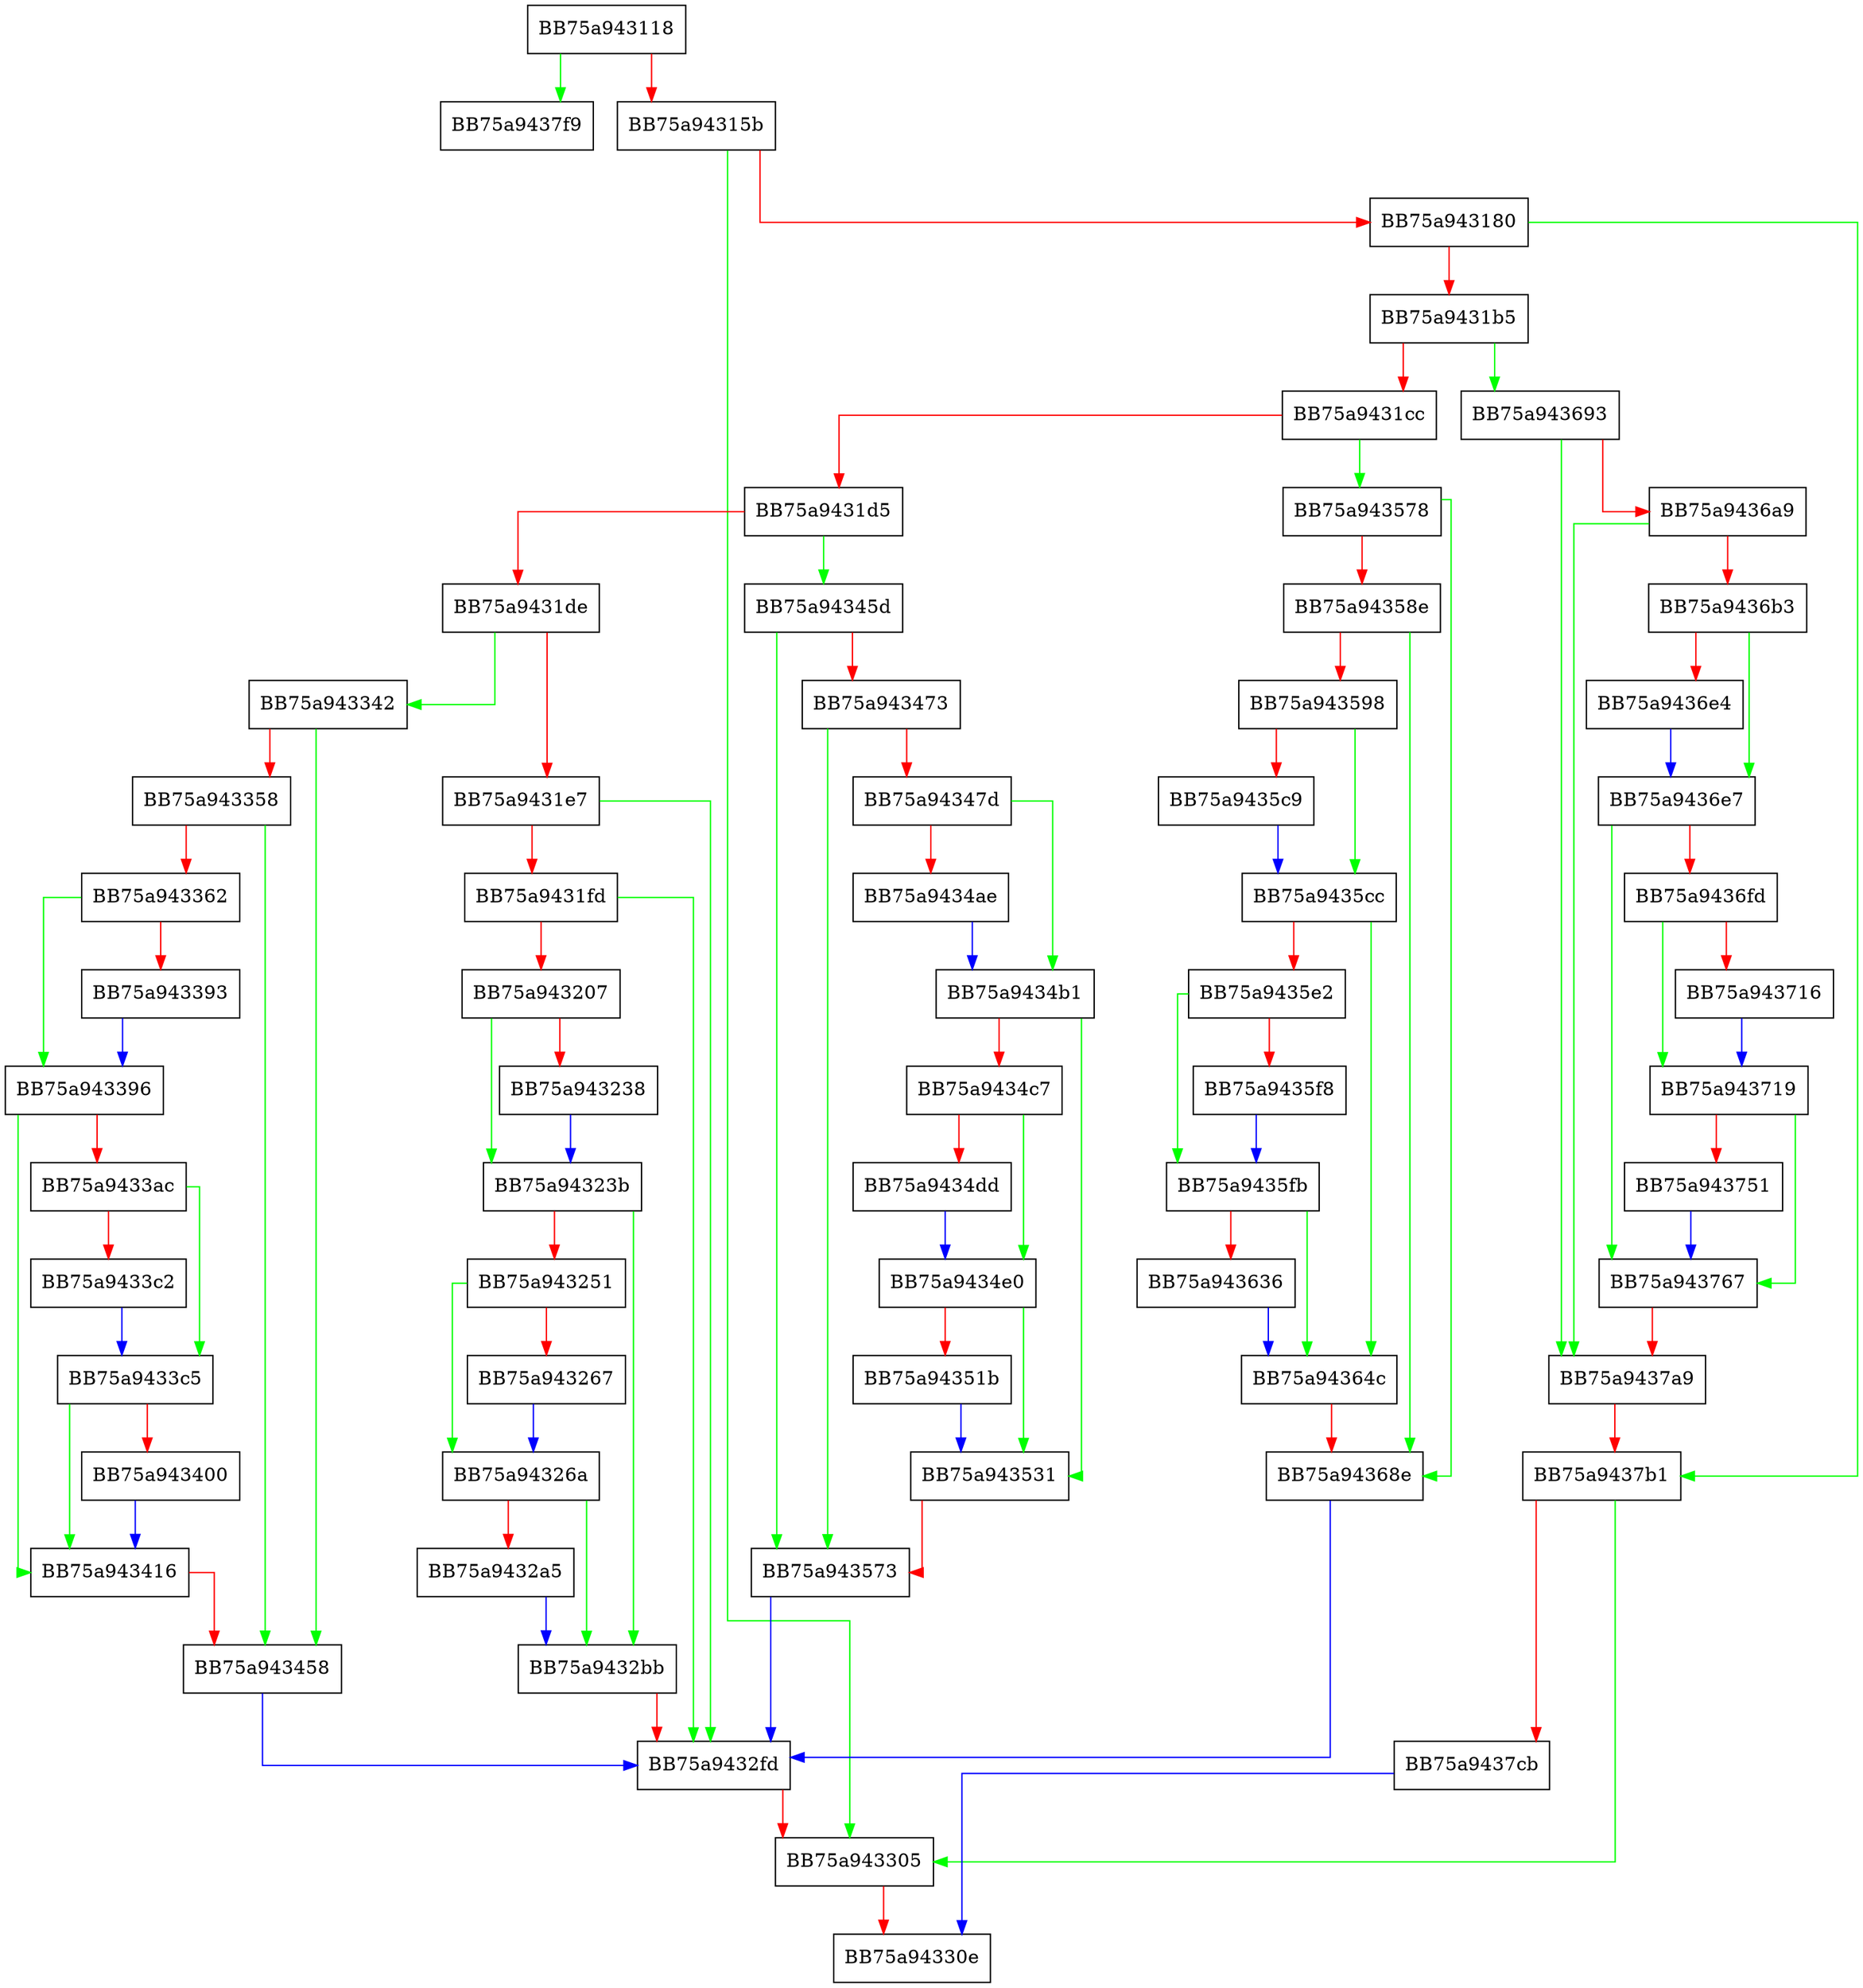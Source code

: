 digraph parse {
  node [shape="box"];
  graph [splines=ortho];
  BB75a943118 -> BB75a9437f9 [color="green"];
  BB75a943118 -> BB75a94315b [color="red"];
  BB75a94315b -> BB75a943305 [color="green"];
  BB75a94315b -> BB75a943180 [color="red"];
  BB75a943180 -> BB75a9437b1 [color="green"];
  BB75a943180 -> BB75a9431b5 [color="red"];
  BB75a9431b5 -> BB75a943693 [color="green"];
  BB75a9431b5 -> BB75a9431cc [color="red"];
  BB75a9431cc -> BB75a943578 [color="green"];
  BB75a9431cc -> BB75a9431d5 [color="red"];
  BB75a9431d5 -> BB75a94345d [color="green"];
  BB75a9431d5 -> BB75a9431de [color="red"];
  BB75a9431de -> BB75a943342 [color="green"];
  BB75a9431de -> BB75a9431e7 [color="red"];
  BB75a9431e7 -> BB75a9432fd [color="green"];
  BB75a9431e7 -> BB75a9431fd [color="red"];
  BB75a9431fd -> BB75a9432fd [color="green"];
  BB75a9431fd -> BB75a943207 [color="red"];
  BB75a943207 -> BB75a94323b [color="green"];
  BB75a943207 -> BB75a943238 [color="red"];
  BB75a943238 -> BB75a94323b [color="blue"];
  BB75a94323b -> BB75a9432bb [color="green"];
  BB75a94323b -> BB75a943251 [color="red"];
  BB75a943251 -> BB75a94326a [color="green"];
  BB75a943251 -> BB75a943267 [color="red"];
  BB75a943267 -> BB75a94326a [color="blue"];
  BB75a94326a -> BB75a9432bb [color="green"];
  BB75a94326a -> BB75a9432a5 [color="red"];
  BB75a9432a5 -> BB75a9432bb [color="blue"];
  BB75a9432bb -> BB75a9432fd [color="red"];
  BB75a9432fd -> BB75a943305 [color="red"];
  BB75a943305 -> BB75a94330e [color="red"];
  BB75a943342 -> BB75a943458 [color="green"];
  BB75a943342 -> BB75a943358 [color="red"];
  BB75a943358 -> BB75a943458 [color="green"];
  BB75a943358 -> BB75a943362 [color="red"];
  BB75a943362 -> BB75a943396 [color="green"];
  BB75a943362 -> BB75a943393 [color="red"];
  BB75a943393 -> BB75a943396 [color="blue"];
  BB75a943396 -> BB75a943416 [color="green"];
  BB75a943396 -> BB75a9433ac [color="red"];
  BB75a9433ac -> BB75a9433c5 [color="green"];
  BB75a9433ac -> BB75a9433c2 [color="red"];
  BB75a9433c2 -> BB75a9433c5 [color="blue"];
  BB75a9433c5 -> BB75a943416 [color="green"];
  BB75a9433c5 -> BB75a943400 [color="red"];
  BB75a943400 -> BB75a943416 [color="blue"];
  BB75a943416 -> BB75a943458 [color="red"];
  BB75a943458 -> BB75a9432fd [color="blue"];
  BB75a94345d -> BB75a943573 [color="green"];
  BB75a94345d -> BB75a943473 [color="red"];
  BB75a943473 -> BB75a943573 [color="green"];
  BB75a943473 -> BB75a94347d [color="red"];
  BB75a94347d -> BB75a9434b1 [color="green"];
  BB75a94347d -> BB75a9434ae [color="red"];
  BB75a9434ae -> BB75a9434b1 [color="blue"];
  BB75a9434b1 -> BB75a943531 [color="green"];
  BB75a9434b1 -> BB75a9434c7 [color="red"];
  BB75a9434c7 -> BB75a9434e0 [color="green"];
  BB75a9434c7 -> BB75a9434dd [color="red"];
  BB75a9434dd -> BB75a9434e0 [color="blue"];
  BB75a9434e0 -> BB75a943531 [color="green"];
  BB75a9434e0 -> BB75a94351b [color="red"];
  BB75a94351b -> BB75a943531 [color="blue"];
  BB75a943531 -> BB75a943573 [color="red"];
  BB75a943573 -> BB75a9432fd [color="blue"];
  BB75a943578 -> BB75a94368e [color="green"];
  BB75a943578 -> BB75a94358e [color="red"];
  BB75a94358e -> BB75a94368e [color="green"];
  BB75a94358e -> BB75a943598 [color="red"];
  BB75a943598 -> BB75a9435cc [color="green"];
  BB75a943598 -> BB75a9435c9 [color="red"];
  BB75a9435c9 -> BB75a9435cc [color="blue"];
  BB75a9435cc -> BB75a94364c [color="green"];
  BB75a9435cc -> BB75a9435e2 [color="red"];
  BB75a9435e2 -> BB75a9435fb [color="green"];
  BB75a9435e2 -> BB75a9435f8 [color="red"];
  BB75a9435f8 -> BB75a9435fb [color="blue"];
  BB75a9435fb -> BB75a94364c [color="green"];
  BB75a9435fb -> BB75a943636 [color="red"];
  BB75a943636 -> BB75a94364c [color="blue"];
  BB75a94364c -> BB75a94368e [color="red"];
  BB75a94368e -> BB75a9432fd [color="blue"];
  BB75a943693 -> BB75a9437a9 [color="green"];
  BB75a943693 -> BB75a9436a9 [color="red"];
  BB75a9436a9 -> BB75a9437a9 [color="green"];
  BB75a9436a9 -> BB75a9436b3 [color="red"];
  BB75a9436b3 -> BB75a9436e7 [color="green"];
  BB75a9436b3 -> BB75a9436e4 [color="red"];
  BB75a9436e4 -> BB75a9436e7 [color="blue"];
  BB75a9436e7 -> BB75a943767 [color="green"];
  BB75a9436e7 -> BB75a9436fd [color="red"];
  BB75a9436fd -> BB75a943719 [color="green"];
  BB75a9436fd -> BB75a943716 [color="red"];
  BB75a943716 -> BB75a943719 [color="blue"];
  BB75a943719 -> BB75a943767 [color="green"];
  BB75a943719 -> BB75a943751 [color="red"];
  BB75a943751 -> BB75a943767 [color="blue"];
  BB75a943767 -> BB75a9437a9 [color="red"];
  BB75a9437a9 -> BB75a9437b1 [color="red"];
  BB75a9437b1 -> BB75a943305 [color="green"];
  BB75a9437b1 -> BB75a9437cb [color="red"];
  BB75a9437cb -> BB75a94330e [color="blue"];
}
